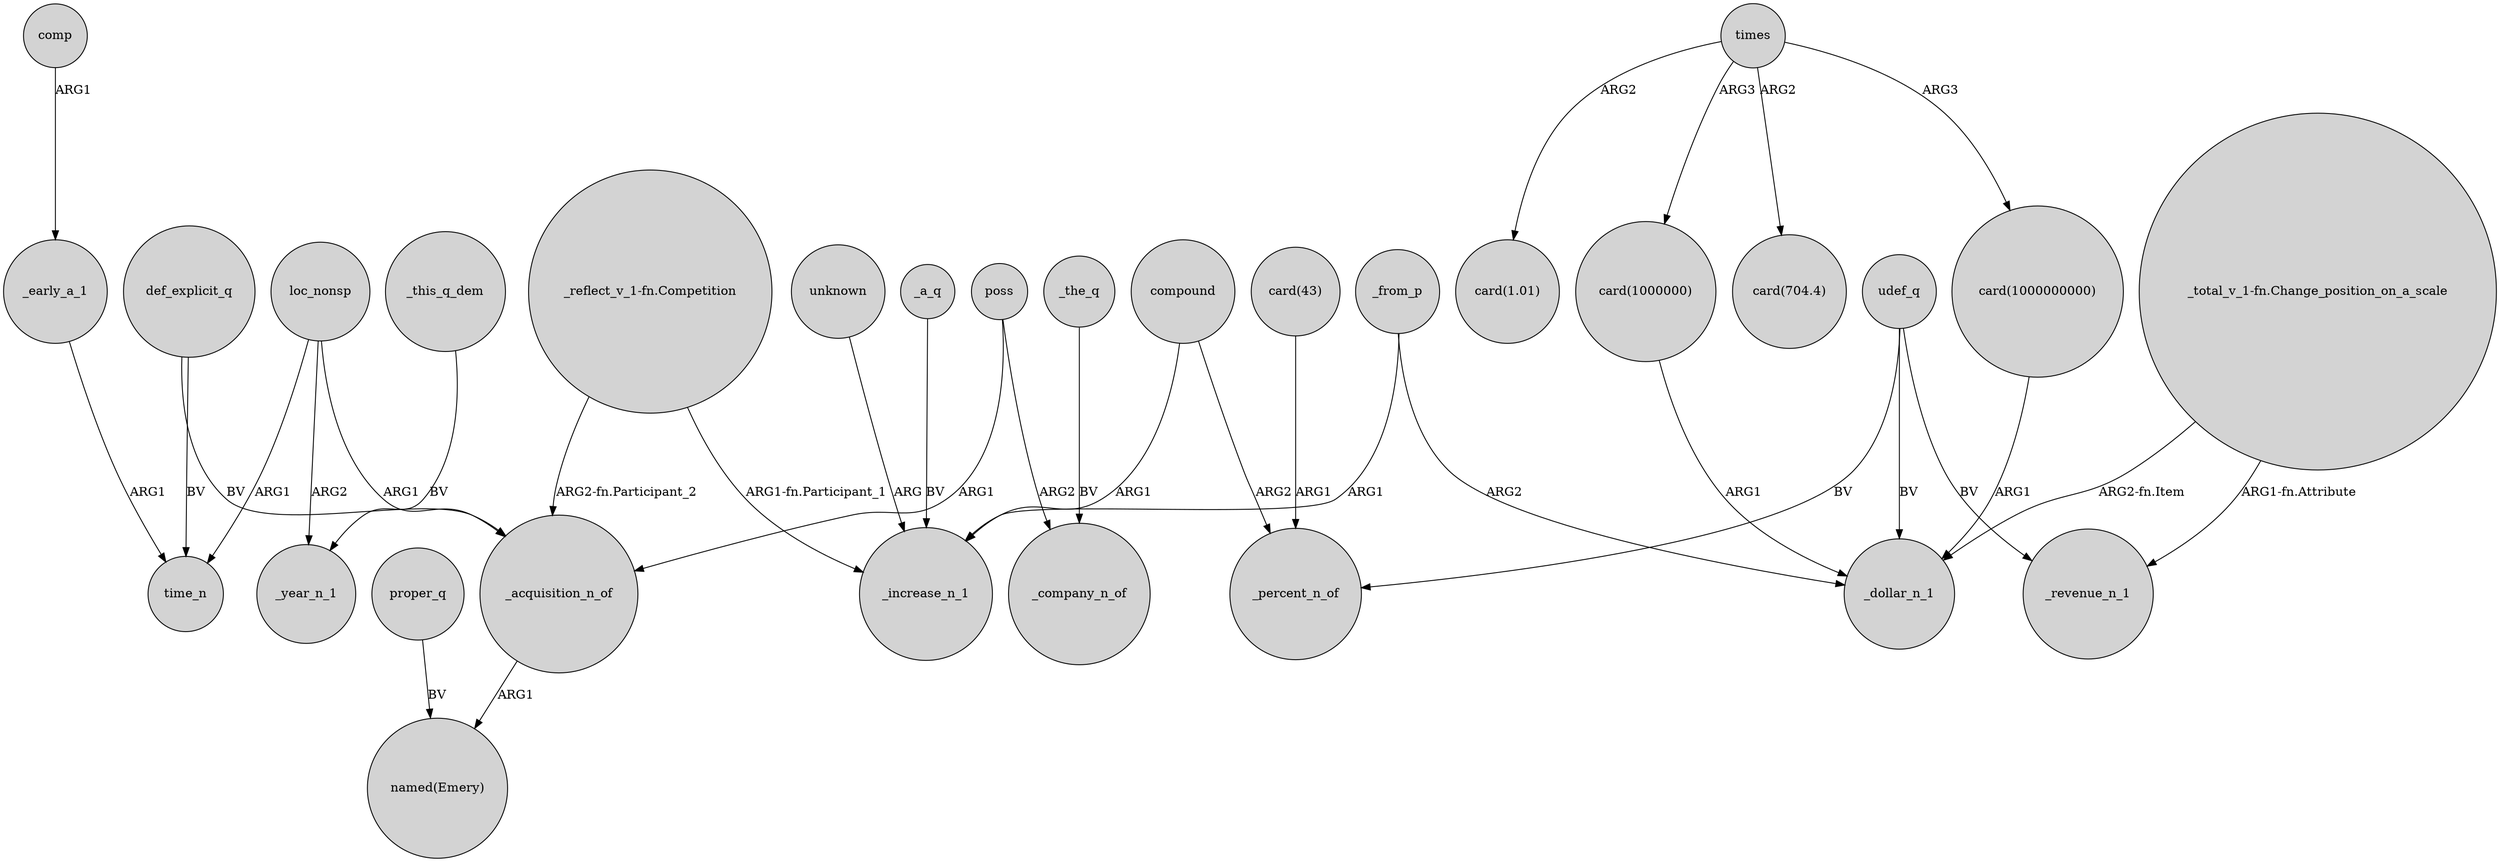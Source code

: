 digraph {
	node [shape=circle style=filled]
	_early_a_1 -> time_n [label=ARG1]
	"card(1000000000)" -> _dollar_n_1 [label=ARG1]
	compound -> _increase_n_1 [label=ARG1]
	loc_nonsp -> _acquisition_n_of [label=ARG1]
	"_reflect_v_1-fn.Competition" -> _acquisition_n_of [label="ARG2-fn.Participant_2"]
	times -> "card(1000000)" [label=ARG3]
	comp -> _early_a_1 [label=ARG1]
	times -> "card(1000000000)" [label=ARG3]
	"card(43)" -> _percent_n_of [label=ARG1]
	def_explicit_q -> _acquisition_n_of [label=BV]
	loc_nonsp -> _year_n_1 [label=ARG2]
	udef_q -> _revenue_n_1 [label=BV]
	poss -> _company_n_of [label=ARG2]
	"_total_v_1-fn.Change_position_on_a_scale" -> _dollar_n_1 [label="ARG2-fn.Item"]
	"_total_v_1-fn.Change_position_on_a_scale" -> _revenue_n_1 [label="ARG1-fn.Attribute"]
	udef_q -> _percent_n_of [label=BV]
	compound -> _percent_n_of [label=ARG2]
	udef_q -> _dollar_n_1 [label=BV]
	"card(1000000)" -> _dollar_n_1 [label=ARG1]
	"_reflect_v_1-fn.Competition" -> _increase_n_1 [label="ARG1-fn.Participant_1"]
	_this_q_dem -> _year_n_1 [label=BV]
	times -> "card(704.4)" [label=ARG2]
	_from_p -> _increase_n_1 [label=ARG1]
	loc_nonsp -> time_n [label=ARG1]
	_acquisition_n_of -> "named(Emery)" [label=ARG1]
	proper_q -> "named(Emery)" [label=BV]
	_a_q -> _increase_n_1 [label=BV]
	def_explicit_q -> time_n [label=BV]
	unknown -> _increase_n_1 [label=ARG]
	_the_q -> _company_n_of [label=BV]
	_from_p -> _dollar_n_1 [label=ARG2]
	poss -> _acquisition_n_of [label=ARG1]
	times -> "card(1.01)" [label=ARG2]
}
